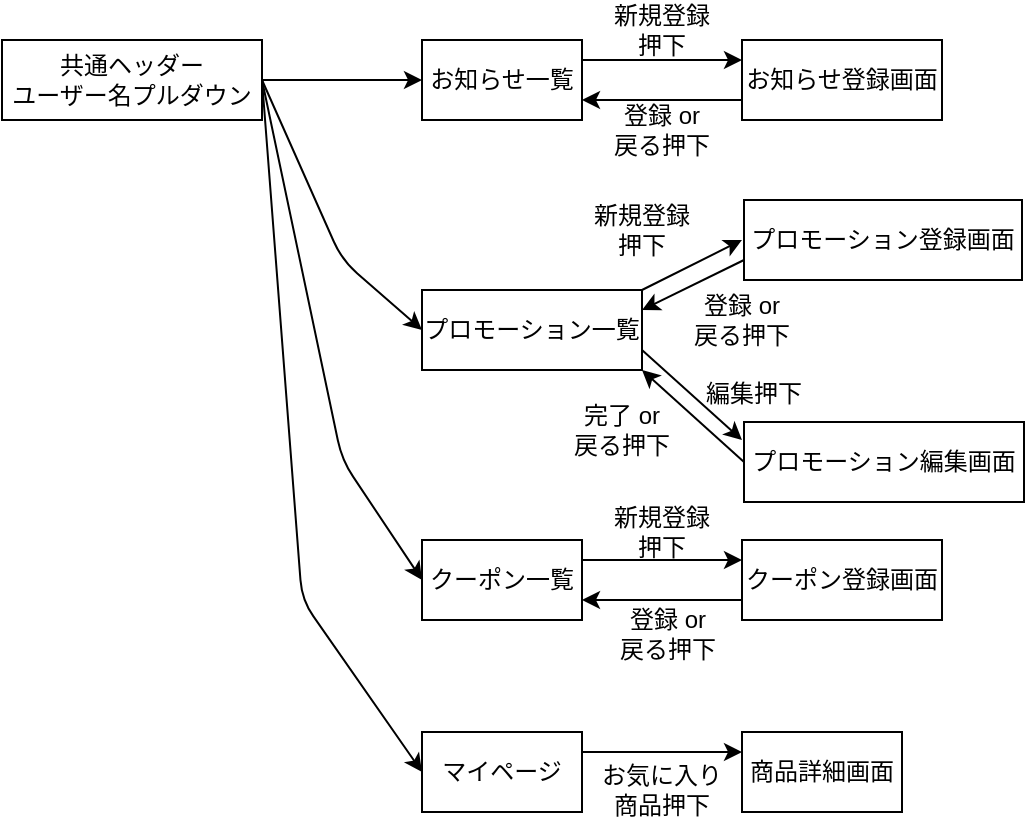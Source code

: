 <mxfile>
    <diagram id="ny9HcLkFZ1oa8XJ89APQ" name="ページ1">
        <mxGraphModel dx="576" dy="499" grid="1" gridSize="10" guides="1" tooltips="1" connect="1" arrows="1" fold="1" page="1" pageScale="1" pageWidth="827" pageHeight="1169" math="0" shadow="0">
            <root>
                <mxCell id="0"/>
                <mxCell id="1" parent="0"/>
                <mxCell id="2" value="共通ヘッダー&lt;br&gt;ユーザー名プルダウン" style="whiteSpace=wrap;html=1;align=center;" vertex="1" parent="1">
                    <mxGeometry x="190" y="80" width="130" height="40" as="geometry"/>
                </mxCell>
                <mxCell id="3" value="お知らせ一覧" style="whiteSpace=wrap;html=1;align=center;" vertex="1" parent="1">
                    <mxGeometry x="400" y="80" width="80" height="40" as="geometry"/>
                </mxCell>
                <mxCell id="5" value="お知らせ登録画面" style="whiteSpace=wrap;html=1;align=center;" vertex="1" parent="1">
                    <mxGeometry x="560" y="80" width="100" height="40" as="geometry"/>
                </mxCell>
                <mxCell id="6" value="プロモーション一覧" style="whiteSpace=wrap;html=1;align=center;" vertex="1" parent="1">
                    <mxGeometry x="400" y="205" width="110" height="40" as="geometry"/>
                </mxCell>
                <mxCell id="7" value="プロモーション登録画面" style="whiteSpace=wrap;html=1;align=center;" vertex="1" parent="1">
                    <mxGeometry x="561" y="160" width="139" height="40" as="geometry"/>
                </mxCell>
                <mxCell id="8" value="クーポン一覧" style="whiteSpace=wrap;html=1;align=center;" vertex="1" parent="1">
                    <mxGeometry x="400" y="330" width="80" height="40" as="geometry"/>
                </mxCell>
                <mxCell id="9" value="クーポン登録画面" style="whiteSpace=wrap;html=1;align=center;" vertex="1" parent="1">
                    <mxGeometry x="560" y="330" width="100" height="40" as="geometry"/>
                </mxCell>
                <mxCell id="10" value="マイページ" style="whiteSpace=wrap;html=1;align=center;" vertex="1" parent="1">
                    <mxGeometry x="400" y="426" width="80" height="40" as="geometry"/>
                </mxCell>
                <mxCell id="11" value="商品詳細画面" style="whiteSpace=wrap;html=1;align=center;" vertex="1" parent="1">
                    <mxGeometry x="560" y="426" width="80" height="40" as="geometry"/>
                </mxCell>
                <mxCell id="12" value="" style="endArrow=classic;html=1;entryX=0;entryY=0.5;entryDx=0;entryDy=0;exitX=1;exitY=0.5;exitDx=0;exitDy=0;" edge="1" parent="1" source="2" target="3">
                    <mxGeometry width="50" height="50" relative="1" as="geometry">
                        <mxPoint x="190" y="270" as="sourcePoint"/>
                        <mxPoint x="240" y="220" as="targetPoint"/>
                    </mxGeometry>
                </mxCell>
                <mxCell id="13" value="" style="endArrow=classic;html=1;entryX=0;entryY=0.5;entryDx=0;entryDy=0;exitX=1;exitY=0.5;exitDx=0;exitDy=0;" edge="1" parent="1" source="2" target="6">
                    <mxGeometry width="50" height="50" relative="1" as="geometry">
                        <mxPoint x="360" y="250" as="sourcePoint"/>
                        <mxPoint x="410" y="200" as="targetPoint"/>
                        <Array as="points">
                            <mxPoint x="360" y="190"/>
                        </Array>
                    </mxGeometry>
                </mxCell>
                <mxCell id="14" value="" style="endArrow=classic;html=1;entryX=0;entryY=0.5;entryDx=0;entryDy=0;exitX=1;exitY=0.5;exitDx=0;exitDy=0;" edge="1" parent="1" source="2" target="8">
                    <mxGeometry width="50" height="50" relative="1" as="geometry">
                        <mxPoint x="360" y="250" as="sourcePoint"/>
                        <mxPoint x="410" y="200" as="targetPoint"/>
                        <Array as="points">
                            <mxPoint x="360" y="290"/>
                        </Array>
                    </mxGeometry>
                </mxCell>
                <mxCell id="15" value="" style="endArrow=classic;html=1;entryX=0;entryY=0.5;entryDx=0;entryDy=0;exitX=1;exitY=0.5;exitDx=0;exitDy=0;" edge="1" parent="1" source="2" target="10">
                    <mxGeometry width="50" height="50" relative="1" as="geometry">
                        <mxPoint x="360" y="250" as="sourcePoint"/>
                        <mxPoint x="410" y="200" as="targetPoint"/>
                        <Array as="points">
                            <mxPoint x="340" y="360"/>
                        </Array>
                    </mxGeometry>
                </mxCell>
                <mxCell id="16" value="" style="endArrow=classic;html=1;exitX=1;exitY=0.25;exitDx=0;exitDy=0;entryX=0;entryY=0.25;entryDx=0;entryDy=0;" edge="1" parent="1" source="3" target="5">
                    <mxGeometry width="50" height="50" relative="1" as="geometry">
                        <mxPoint x="540" y="250" as="sourcePoint"/>
                        <mxPoint x="590" y="200" as="targetPoint"/>
                    </mxGeometry>
                </mxCell>
                <mxCell id="17" value="" style="endArrow=classic;html=1;entryX=1;entryY=0.75;entryDx=0;entryDy=0;" edge="1" parent="1" target="3">
                    <mxGeometry width="50" height="50" relative="1" as="geometry">
                        <mxPoint x="560" y="110" as="sourcePoint"/>
                        <mxPoint x="570" y="100" as="targetPoint"/>
                    </mxGeometry>
                </mxCell>
                <mxCell id="18" value="" style="endArrow=classic;html=1;exitX=1;exitY=0;exitDx=0;exitDy=0;" edge="1" parent="1" source="6">
                    <mxGeometry width="50" height="50" relative="1" as="geometry">
                        <mxPoint x="511" y="170" as="sourcePoint"/>
                        <mxPoint x="560" y="180" as="targetPoint"/>
                    </mxGeometry>
                </mxCell>
                <mxCell id="20" value="" style="endArrow=classic;html=1;exitX=1;exitY=0.25;exitDx=0;exitDy=0;entryX=0;entryY=0.25;entryDx=0;entryDy=0;" edge="1" parent="1" source="8" target="9">
                    <mxGeometry width="50" height="50" relative="1" as="geometry">
                        <mxPoint x="500" y="340" as="sourcePoint"/>
                        <mxPoint x="550" y="340" as="targetPoint"/>
                    </mxGeometry>
                </mxCell>
                <mxCell id="21" value="" style="endArrow=classic;html=1;exitX=1;exitY=0.25;exitDx=0;exitDy=0;entryX=0;entryY=0.25;entryDx=0;entryDy=0;" edge="1" parent="1" source="10" target="11">
                    <mxGeometry width="50" height="50" relative="1" as="geometry">
                        <mxPoint x="480" y="436" as="sourcePoint"/>
                        <mxPoint x="530" y="436" as="targetPoint"/>
                    </mxGeometry>
                </mxCell>
                <mxCell id="22" value="" style="endArrow=classic;html=1;entryX=1;entryY=0.75;entryDx=0;entryDy=0;exitX=0;exitY=0.75;exitDx=0;exitDy=0;" edge="1" parent="1" source="9" target="8">
                    <mxGeometry width="50" height="50" relative="1" as="geometry">
                        <mxPoint x="560" y="349.5" as="sourcePoint"/>
                        <mxPoint x="480" y="349.5" as="targetPoint"/>
                    </mxGeometry>
                </mxCell>
                <mxCell id="24" value="" style="endArrow=classic;html=1;entryX=1;entryY=0.25;entryDx=0;entryDy=0;exitX=0;exitY=0.75;exitDx=0;exitDy=0;" edge="1" parent="1" source="7" target="6">
                    <mxGeometry width="50" height="50" relative="1" as="geometry">
                        <mxPoint x="551" y="210" as="sourcePoint"/>
                        <mxPoint x="511" y="190" as="targetPoint"/>
                        <Array as="points"/>
                    </mxGeometry>
                </mxCell>
                <mxCell id="25" value="新規登録押下" style="text;html=1;align=center;verticalAlign=middle;whiteSpace=wrap;rounded=0;" vertex="1" parent="1">
                    <mxGeometry x="490" y="60" width="60" height="30" as="geometry"/>
                </mxCell>
                <mxCell id="26" value="登録 or&lt;div&gt;戻る押下&lt;/div&gt;" style="text;html=1;align=center;verticalAlign=middle;whiteSpace=wrap;rounded=0;" vertex="1" parent="1">
                    <mxGeometry x="490" y="110" width="60" height="30" as="geometry"/>
                </mxCell>
                <mxCell id="27" value="登録 or&lt;div&gt;戻る押下&lt;/div&gt;" style="text;html=1;align=center;verticalAlign=middle;whiteSpace=wrap;rounded=0;" vertex="1" parent="1">
                    <mxGeometry x="530" y="205" width="60" height="30" as="geometry"/>
                </mxCell>
                <mxCell id="28" value="新規登録押下" style="text;html=1;align=center;verticalAlign=middle;whiteSpace=wrap;rounded=0;" vertex="1" parent="1">
                    <mxGeometry x="480" y="160" width="60" height="30" as="geometry"/>
                </mxCell>
                <mxCell id="29" value="新規登録押下" style="text;html=1;align=center;verticalAlign=middle;whiteSpace=wrap;rounded=0;" vertex="1" parent="1">
                    <mxGeometry x="490" y="311" width="60" height="30" as="geometry"/>
                </mxCell>
                <mxCell id="30" value="登録 or&lt;div&gt;戻る押下&lt;/div&gt;" style="text;html=1;align=center;verticalAlign=middle;whiteSpace=wrap;rounded=0;" vertex="1" parent="1">
                    <mxGeometry x="493" y="362" width="60" height="30" as="geometry"/>
                </mxCell>
                <mxCell id="32" value="プロモーション編集画面" style="whiteSpace=wrap;html=1;align=center;" vertex="1" parent="1">
                    <mxGeometry x="561" y="271" width="140" height="40" as="geometry"/>
                </mxCell>
                <mxCell id="33" value="" style="endArrow=classic;html=1;exitX=1;exitY=0.75;exitDx=0;exitDy=0;" edge="1" parent="1" source="6">
                    <mxGeometry width="50" height="50" relative="1" as="geometry">
                        <mxPoint x="520" y="269" as="sourcePoint"/>
                        <mxPoint x="560" y="280" as="targetPoint"/>
                    </mxGeometry>
                </mxCell>
                <mxCell id="35" value="" style="endArrow=classic;html=1;entryX=1;entryY=1;entryDx=0;entryDy=0;exitX=0;exitY=0.5;exitDx=0;exitDy=0;" edge="1" parent="1" source="32" target="6">
                    <mxGeometry width="50" height="50" relative="1" as="geometry">
                        <mxPoint x="571" y="262" as="sourcePoint"/>
                        <mxPoint x="520" y="287" as="targetPoint"/>
                        <Array as="points"/>
                    </mxGeometry>
                </mxCell>
                <mxCell id="36" value="完了 or&lt;div&gt;戻る押下&lt;/div&gt;" style="text;html=1;align=center;verticalAlign=middle;whiteSpace=wrap;rounded=0;" vertex="1" parent="1">
                    <mxGeometry x="470" y="260" width="60" height="30" as="geometry"/>
                </mxCell>
                <mxCell id="38" value="編集押下" style="text;html=1;align=center;verticalAlign=middle;whiteSpace=wrap;rounded=0;" vertex="1" parent="1">
                    <mxGeometry x="536" y="242" width="60" height="30" as="geometry"/>
                </mxCell>
                <mxCell id="39" value="お気に入り商品押下" style="text;html=1;align=center;verticalAlign=middle;whiteSpace=wrap;rounded=0;" vertex="1" parent="1">
                    <mxGeometry x="485" y="440" width="70" height="30" as="geometry"/>
                </mxCell>
            </root>
        </mxGraphModel>
    </diagram>
</mxfile>